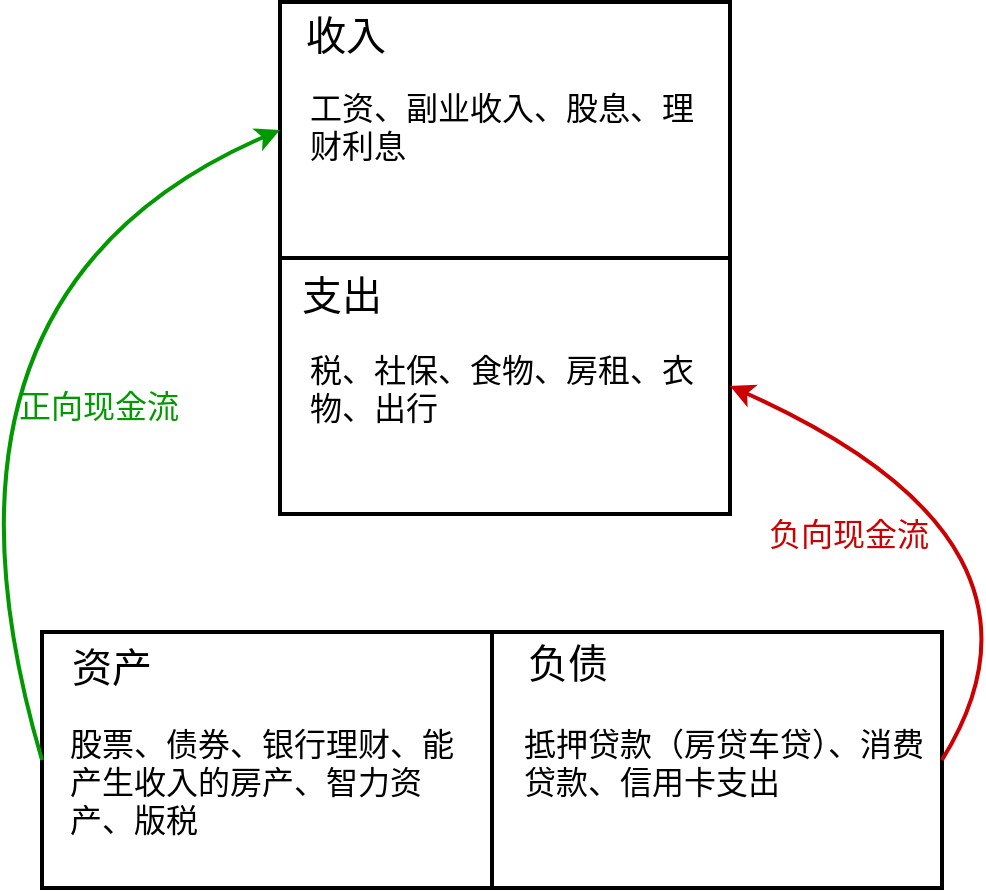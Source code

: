 <mxfile version="14.1.1" type="github">
  <diagram id="Mc1Mba3DYTuaImOtCGLE" name="第 1 页">
    <mxGraphModel dx="1833" dy="1062" grid="0" gridSize="10" guides="1" tooltips="1" connect="1" arrows="1" fold="1" page="0" pageScale="1" pageWidth="827" pageHeight="1169" math="0" shadow="0">
      <root>
        <mxCell id="0" />
        <mxCell id="1" parent="0" />
        <mxCell id="N7oHEYgILcq-lNXPLO86-1" value="" style="rounded=0;whiteSpace=wrap;html=1;strokeWidth=2;" vertex="1" parent="1">
          <mxGeometry x="171" y="85" width="225" height="128" as="geometry" />
        </mxCell>
        <mxCell id="N7oHEYgILcq-lNXPLO86-5" value="" style="rounded=0;whiteSpace=wrap;html=1;strokeWidth=2;" vertex="1" parent="1">
          <mxGeometry x="171" y="213" width="225" height="128" as="geometry" />
        </mxCell>
        <mxCell id="N7oHEYgILcq-lNXPLO86-6" value="" style="rounded=0;whiteSpace=wrap;html=1;strokeWidth=2;" vertex="1" parent="1">
          <mxGeometry x="52" y="400" width="225" height="128" as="geometry" />
        </mxCell>
        <mxCell id="N7oHEYgILcq-lNXPLO86-7" value="" style="rounded=0;whiteSpace=wrap;html=1;strokeWidth=2;" vertex="1" parent="1">
          <mxGeometry x="277" y="400" width="225" height="128" as="geometry" />
        </mxCell>
        <mxCell id="N7oHEYgILcq-lNXPLO86-8" value="收入" style="text;html=1;strokeColor=none;fillColor=none;align=center;verticalAlign=middle;whiteSpace=wrap;rounded=0;fontSize=20;" vertex="1" parent="1">
          <mxGeometry x="173" y="91" width="62" height="20" as="geometry" />
        </mxCell>
        <mxCell id="N7oHEYgILcq-lNXPLO86-10" value="支出&lt;span style=&quot;color: rgba(0 , 0 , 0 , 0) ; font-family: monospace ; font-size: 0px&quot;&gt;%3CmxGraphModel%3E%3Croot%3E%3CmxCell%20id%3D%220%22%2F%3E%3CmxCell%20id%3D%221%22%20parent%3D%220%22%2F%3E%3CmxCell%20id%3D%222%22%20value%3D%22%E6%94%B6%E5%85%A5%22%20style%3D%22text%3Bhtml%3D1%3BstrokeColor%3Dnone%3BfillColor%3Dnone%3Balign%3Dcenter%3BverticalAlign%3Dmiddle%3BwhiteSpace%3Dwrap%3Brounded%3D0%3BfontSize%3D20%3B%22%20vertex%3D%221%22%20parent%3D%221%22%3E%3CmxGeometry%20x%3D%22173%22%20y%3D%2291%22%20width%3D%2262%22%20height%3D%2220%22%20as%3D%22geometry%22%2F%3E%3C%2FmxCell%3E%3C%2Froot%3E%3C%2FmxGraphModel%3E&lt;/span&gt;" style="text;html=1;strokeColor=none;fillColor=none;align=center;verticalAlign=middle;whiteSpace=wrap;rounded=0;fontSize=20;" vertex="1" parent="1">
          <mxGeometry x="171" y="221" width="62" height="20" as="geometry" />
        </mxCell>
        <mxCell id="N7oHEYgILcq-lNXPLO86-11" value="资产" style="text;html=1;strokeColor=none;fillColor=none;align=center;verticalAlign=middle;whiteSpace=wrap;rounded=0;fontSize=20;" vertex="1" parent="1">
          <mxGeometry x="56" y="407" width="62" height="20" as="geometry" />
        </mxCell>
        <mxCell id="N7oHEYgILcq-lNXPLO86-12" value="负债" style="text;html=1;strokeColor=none;fillColor=none;align=center;verticalAlign=middle;whiteSpace=wrap;rounded=0;fontSize=20;" vertex="1" parent="1">
          <mxGeometry x="284" y="405" width="62" height="20" as="geometry" />
        </mxCell>
        <mxCell id="N7oHEYgILcq-lNXPLO86-13" value="" style="curved=1;endArrow=classic;html=1;fontSize=20;strokeWidth=2;exitX=0;exitY=0.5;exitDx=0;exitDy=0;entryX=0;entryY=0.5;entryDx=0;entryDy=0;strokeColor=#009900;" edge="1" parent="1" source="N7oHEYgILcq-lNXPLO86-6" target="N7oHEYgILcq-lNXPLO86-1">
          <mxGeometry width="50" height="50" relative="1" as="geometry">
            <mxPoint x="387" y="364" as="sourcePoint" />
            <mxPoint x="437" y="314" as="targetPoint" />
            <Array as="points">
              <mxPoint x="-17" y="230" />
            </Array>
          </mxGeometry>
        </mxCell>
        <mxCell id="N7oHEYgILcq-lNXPLO86-14" value="正向现金流" style="edgeLabel;html=1;align=center;verticalAlign=middle;resizable=0;points=[];fontSize=16;labelBackgroundColor=none;fontColor=#009900;" vertex="1" connectable="0" parent="N7oHEYgILcq-lNXPLO86-13">
          <mxGeometry x="-0.137" y="-55" relative="1" as="geometry">
            <mxPoint x="30.12" y="23.63" as="offset" />
          </mxGeometry>
        </mxCell>
        <mxCell id="N7oHEYgILcq-lNXPLO86-15" value="税、社保、食物、房租、衣物、出行" style="text;html=1;strokeColor=none;fillColor=none;align=left;verticalAlign=top;whiteSpace=wrap;rounded=0;labelBackgroundColor=none;fontSize=16;" vertex="1" parent="1">
          <mxGeometry x="184" y="253" width="201" height="73" as="geometry" />
        </mxCell>
        <mxCell id="N7oHEYgILcq-lNXPLO86-16" value="工资、副业收入、股息、理财利息" style="text;html=1;strokeColor=none;fillColor=none;align=left;verticalAlign=top;whiteSpace=wrap;rounded=0;labelBackgroundColor=none;fontSize=16;" vertex="1" parent="1">
          <mxGeometry x="184" y="122" width="206" height="73" as="geometry" />
        </mxCell>
        <mxCell id="N7oHEYgILcq-lNXPLO86-17" value="股票、债券、银行理财、能产生收入的房产、智力资产、版税" style="text;html=1;strokeColor=none;fillColor=none;align=left;verticalAlign=top;whiteSpace=wrap;rounded=0;labelBackgroundColor=none;fontSize=16;" vertex="1" parent="1">
          <mxGeometry x="64" y="440" width="206" height="73" as="geometry" />
        </mxCell>
        <mxCell id="N7oHEYgILcq-lNXPLO86-18" value="抵押贷款（房贷车贷）、消费贷款、信用卡支出" style="text;html=1;strokeColor=none;fillColor=none;align=left;verticalAlign=top;whiteSpace=wrap;rounded=0;labelBackgroundColor=none;fontSize=16;" vertex="1" parent="1">
          <mxGeometry x="291" y="440" width="206" height="73" as="geometry" />
        </mxCell>
        <mxCell id="N7oHEYgILcq-lNXPLO86-19" value="" style="curved=1;endArrow=classic;html=1;strokeWidth=2;fontSize=16;exitX=1;exitY=0.5;exitDx=0;exitDy=0;entryX=1;entryY=0.5;entryDx=0;entryDy=0;strokeColor=#CC0000;" edge="1" parent="1" source="N7oHEYgILcq-lNXPLO86-7" target="N7oHEYgILcq-lNXPLO86-5">
          <mxGeometry width="50" height="50" relative="1" as="geometry">
            <mxPoint x="-256" y="395" as="sourcePoint" />
            <mxPoint x="-206" y="345" as="targetPoint" />
            <Array as="points">
              <mxPoint x="570" y="355" />
            </Array>
          </mxGeometry>
        </mxCell>
        <mxCell id="N7oHEYgILcq-lNXPLO86-20" value="负向现金流" style="edgeLabel;html=1;align=center;verticalAlign=middle;resizable=0;points=[];fontSize=16;labelBackgroundColor=none;fontColor=#CC0000;" vertex="1" connectable="0" parent="N7oHEYgILcq-lNXPLO86-19">
          <mxGeometry x="0.109" y="29" relative="1" as="geometry">
            <mxPoint x="-58.85" y="-10.61" as="offset" />
          </mxGeometry>
        </mxCell>
      </root>
    </mxGraphModel>
  </diagram>
</mxfile>
